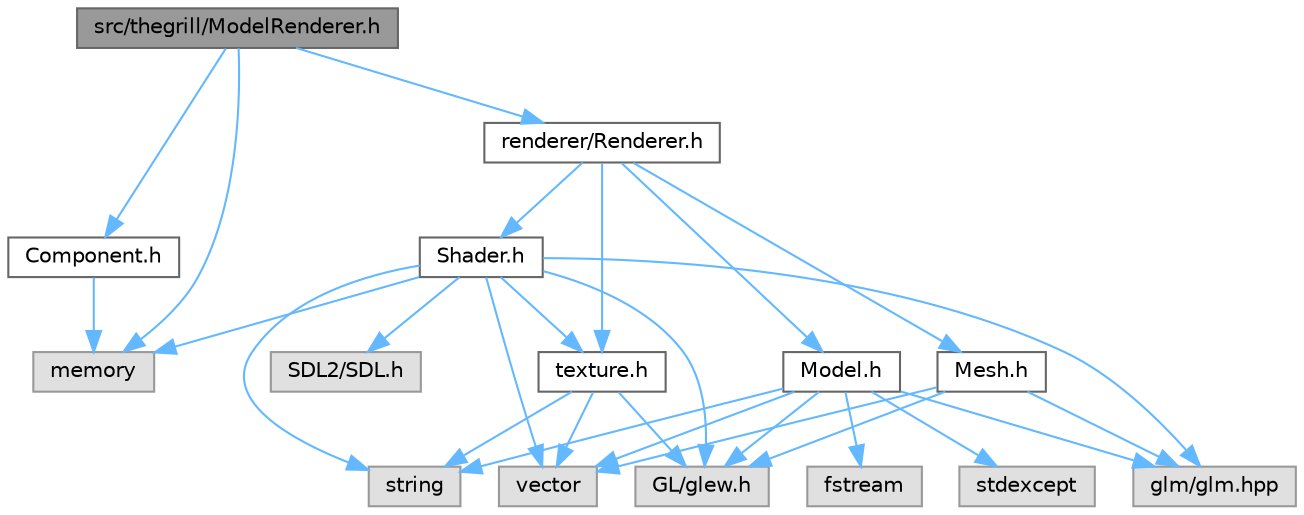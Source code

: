 digraph "src/thegrill/ModelRenderer.h"
{
 // LATEX_PDF_SIZE
  bgcolor="transparent";
  edge [fontname=Helvetica,fontsize=10,labelfontname=Helvetica,labelfontsize=10];
  node [fontname=Helvetica,fontsize=10,shape=box,height=0.2,width=0.4];
  Node1 [id="Node000001",label="src/thegrill/ModelRenderer.h",height=0.2,width=0.4,color="gray40", fillcolor="grey60", style="filled", fontcolor="black",tooltip=" "];
  Node1 -> Node2 [id="edge28_Node000001_Node000002",color="steelblue1",style="solid",tooltip=" "];
  Node2 [id="Node000002",label="Component.h",height=0.2,width=0.4,color="grey40", fillcolor="white", style="filled",URL="$_component_8h.html",tooltip=" "];
  Node2 -> Node3 [id="edge29_Node000002_Node000003",color="steelblue1",style="solid",tooltip=" "];
  Node3 [id="Node000003",label="memory",height=0.2,width=0.4,color="grey60", fillcolor="#E0E0E0", style="filled",tooltip=" "];
  Node1 -> Node4 [id="edge30_Node000001_Node000004",color="steelblue1",style="solid",tooltip=" "];
  Node4 [id="Node000004",label="renderer/Renderer.h",height=0.2,width=0.4,color="grey40", fillcolor="white", style="filled",URL="$_renderer_8h.html",tooltip=" "];
  Node4 -> Node5 [id="edge31_Node000004_Node000005",color="steelblue1",style="solid",tooltip=" "];
  Node5 [id="Node000005",label="Mesh.h",height=0.2,width=0.4,color="grey40", fillcolor="white", style="filled",URL="$_mesh_8h.html",tooltip=" "];
  Node5 -> Node6 [id="edge32_Node000005_Node000006",color="steelblue1",style="solid",tooltip=" "];
  Node6 [id="Node000006",label="glm/glm.hpp",height=0.2,width=0.4,color="grey60", fillcolor="#E0E0E0", style="filled",tooltip=" "];
  Node5 -> Node7 [id="edge33_Node000005_Node000007",color="steelblue1",style="solid",tooltip=" "];
  Node7 [id="Node000007",label="GL/glew.h",height=0.2,width=0.4,color="grey60", fillcolor="#E0E0E0", style="filled",tooltip=" "];
  Node5 -> Node8 [id="edge34_Node000005_Node000008",color="steelblue1",style="solid",tooltip=" "];
  Node8 [id="Node000008",label="vector",height=0.2,width=0.4,color="grey60", fillcolor="#E0E0E0", style="filled",tooltip=" "];
  Node4 -> Node9 [id="edge35_Node000004_Node000009",color="steelblue1",style="solid",tooltip=" "];
  Node9 [id="Node000009",label="Model.h",height=0.2,width=0.4,color="grey40", fillcolor="white", style="filled",URL="$renderer_2_model_8h.html",tooltip=" "];
  Node9 -> Node7 [id="edge36_Node000009_Node000007",color="steelblue1",style="solid",tooltip=" "];
  Node9 -> Node6 [id="edge37_Node000009_Node000006",color="steelblue1",style="solid",tooltip=" "];
  Node9 -> Node10 [id="edge38_Node000009_Node000010",color="steelblue1",style="solid",tooltip=" "];
  Node10 [id="Node000010",label="string",height=0.2,width=0.4,color="grey60", fillcolor="#E0E0E0", style="filled",tooltip=" "];
  Node9 -> Node11 [id="edge39_Node000009_Node000011",color="steelblue1",style="solid",tooltip=" "];
  Node11 [id="Node000011",label="fstream",height=0.2,width=0.4,color="grey60", fillcolor="#E0E0E0", style="filled",tooltip=" "];
  Node9 -> Node8 [id="edge40_Node000009_Node000008",color="steelblue1",style="solid",tooltip=" "];
  Node9 -> Node12 [id="edge41_Node000009_Node000012",color="steelblue1",style="solid",tooltip=" "];
  Node12 [id="Node000012",label="stdexcept",height=0.2,width=0.4,color="grey60", fillcolor="#E0E0E0", style="filled",tooltip=" "];
  Node4 -> Node13 [id="edge42_Node000004_Node000013",color="steelblue1",style="solid",tooltip=" "];
  Node13 [id="Node000013",label="Shader.h",height=0.2,width=0.4,color="grey40", fillcolor="white", style="filled",URL="$_shader_8h.html",tooltip=" "];
  Node13 -> Node3 [id="edge43_Node000013_Node000003",color="steelblue1",style="solid",tooltip=" "];
  Node13 -> Node7 [id="edge44_Node000013_Node000007",color="steelblue1",style="solid",tooltip=" "];
  Node13 -> Node14 [id="edge45_Node000013_Node000014",color="steelblue1",style="solid",tooltip=" "];
  Node14 [id="Node000014",label="SDL2/SDL.h",height=0.2,width=0.4,color="grey60", fillcolor="#E0E0E0", style="filled",tooltip=" "];
  Node13 -> Node6 [id="edge46_Node000013_Node000006",color="steelblue1",style="solid",tooltip=" "];
  Node13 -> Node10 [id="edge47_Node000013_Node000010",color="steelblue1",style="solid",tooltip=" "];
  Node13 -> Node8 [id="edge48_Node000013_Node000008",color="steelblue1",style="solid",tooltip=" "];
  Node13 -> Node15 [id="edge49_Node000013_Node000015",color="steelblue1",style="solid",tooltip=" "];
  Node15 [id="Node000015",label="texture.h",height=0.2,width=0.4,color="grey40", fillcolor="white", style="filled",URL="$renderer_2_texture_8h.html",tooltip=" "];
  Node15 -> Node7 [id="edge50_Node000015_Node000007",color="steelblue1",style="solid",tooltip=" "];
  Node15 -> Node10 [id="edge51_Node000015_Node000010",color="steelblue1",style="solid",tooltip=" "];
  Node15 -> Node8 [id="edge52_Node000015_Node000008",color="steelblue1",style="solid",tooltip=" "];
  Node4 -> Node15 [id="edge53_Node000004_Node000015",color="steelblue1",style="solid",tooltip=" "];
  Node1 -> Node3 [id="edge54_Node000001_Node000003",color="steelblue1",style="solid",tooltip=" "];
}
